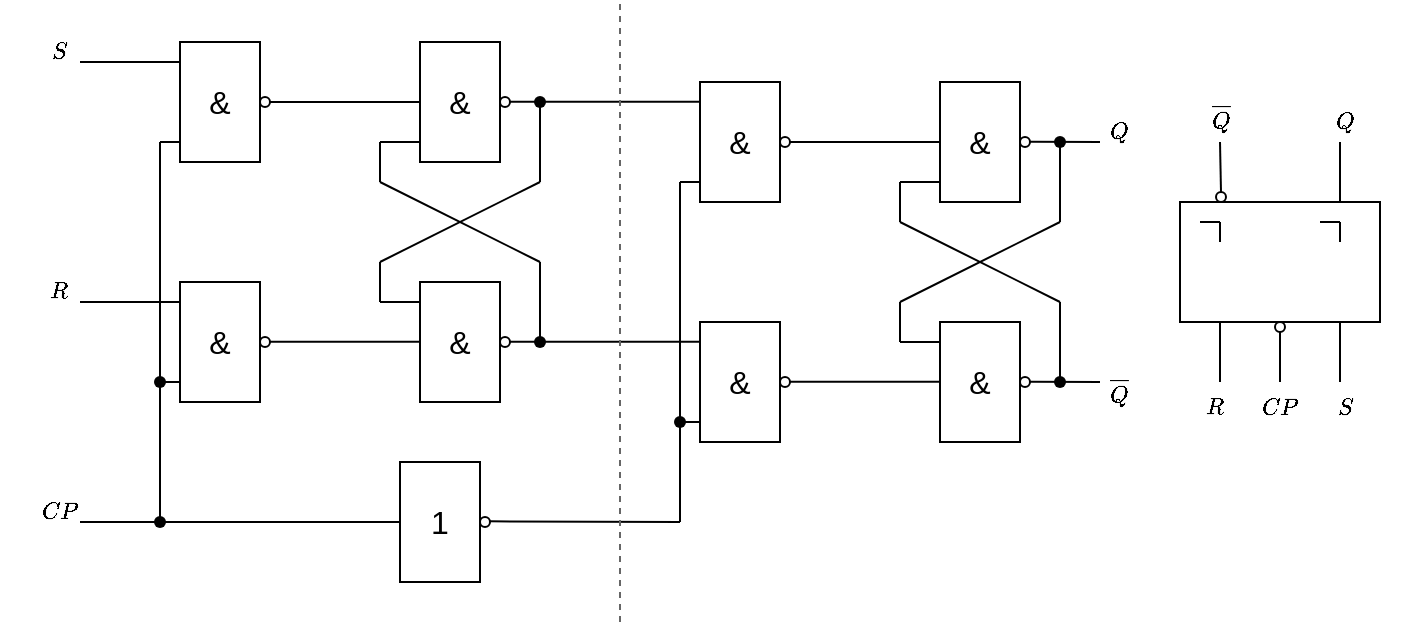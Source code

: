 <mxfile version="21.3.2" type="github">
  <diagram name="第 1 页" id="wmCSbjwYz0xRB0pka1Ez">
    <mxGraphModel dx="1878" dy="628" grid="1" gridSize="10" guides="1" tooltips="1" connect="1" arrows="1" fold="1" page="1" pageScale="1" pageWidth="827" pageHeight="1169" math="1" shadow="0">
      <root>
        <mxCell id="0" />
        <mxCell id="1" parent="0" />
        <mxCell id="-SjRX3zIFBPj9apqSu5r-2" value="&amp;amp;" style="rounded=0;whiteSpace=wrap;html=1;direction=south;fontSize=16;" parent="1" vertex="1">
          <mxGeometry x="320" y="210" width="40" height="60" as="geometry" />
        </mxCell>
        <mxCell id="-SjRX3zIFBPj9apqSu5r-7" value="" style="endArrow=none;html=1;rounded=0;" parent="1" edge="1">
          <mxGeometry width="50" height="50" relative="1" as="geometry">
            <mxPoint x="300" y="260" as="sourcePoint" />
            <mxPoint x="320" y="260" as="targetPoint" />
          </mxGeometry>
        </mxCell>
        <mxCell id="-SjRX3zIFBPj9apqSu5r-15" value="" style="ellipse;whiteSpace=wrap;html=1;aspect=fixed;" parent="1" vertex="1">
          <mxGeometry x="360" y="237.5" width="5" height="5" as="geometry" />
        </mxCell>
        <mxCell id="-SjRX3zIFBPj9apqSu5r-16" value="" style="endArrow=none;html=1;rounded=0;" parent="1" edge="1">
          <mxGeometry width="50" height="50" relative="1" as="geometry">
            <mxPoint x="400" y="240" as="sourcePoint" />
            <mxPoint x="365" y="239.84" as="targetPoint" />
          </mxGeometry>
        </mxCell>
        <mxCell id="-SjRX3zIFBPj9apqSu5r-17" value="" style="shape=waypoint;sketch=0;fillStyle=solid;size=6;pointerEvents=1;points=[];fillColor=none;resizable=0;rotatable=0;perimeter=centerPerimeter;snapToPoint=1;" parent="1" vertex="1">
          <mxGeometry x="370" y="230" width="20" height="20" as="geometry" />
        </mxCell>
        <mxCell id="-SjRX3zIFBPj9apqSu5r-22" value="&amp;amp;" style="rounded=0;whiteSpace=wrap;html=1;direction=south;fontSize=16;" parent="1" vertex="1">
          <mxGeometry x="320" y="330" width="40" height="60" as="geometry" />
        </mxCell>
        <mxCell id="-SjRX3zIFBPj9apqSu5r-23" value="" style="endArrow=none;html=1;rounded=0;" parent="1" edge="1">
          <mxGeometry width="50" height="50" relative="1" as="geometry">
            <mxPoint x="300" y="340" as="sourcePoint" />
            <mxPoint x="320" y="340" as="targetPoint" />
          </mxGeometry>
        </mxCell>
        <mxCell id="-SjRX3zIFBPj9apqSu5r-25" value="" style="endArrow=none;html=1;rounded=0;" parent="1" edge="1">
          <mxGeometry width="50" height="50" relative="1" as="geometry">
            <mxPoint x="300" y="280" as="sourcePoint" />
            <mxPoint x="300" y="260" as="targetPoint" />
          </mxGeometry>
        </mxCell>
        <mxCell id="-SjRX3zIFBPj9apqSu5r-26" value="" style="endArrow=none;html=1;rounded=0;" parent="1" edge="1">
          <mxGeometry width="50" height="50" relative="1" as="geometry">
            <mxPoint x="380" y="320" as="sourcePoint" />
            <mxPoint x="300" y="280" as="targetPoint" />
          </mxGeometry>
        </mxCell>
        <mxCell id="-SjRX3zIFBPj9apqSu5r-27" value="" style="endArrow=none;html=1;rounded=0;" parent="1" edge="1">
          <mxGeometry width="50" height="50" relative="1" as="geometry">
            <mxPoint x="300" y="340" as="sourcePoint" />
            <mxPoint x="300" y="320" as="targetPoint" />
          </mxGeometry>
        </mxCell>
        <mxCell id="-SjRX3zIFBPj9apqSu5r-28" value="" style="endArrow=none;html=1;rounded=0;" parent="1" edge="1">
          <mxGeometry width="50" height="50" relative="1" as="geometry">
            <mxPoint x="300" y="320" as="sourcePoint" />
            <mxPoint x="380" y="280" as="targetPoint" />
          </mxGeometry>
        </mxCell>
        <mxCell id="-SjRX3zIFBPj9apqSu5r-29" value="" style="ellipse;whiteSpace=wrap;html=1;aspect=fixed;" parent="1" vertex="1">
          <mxGeometry x="360" y="357.5" width="5" height="5" as="geometry" />
        </mxCell>
        <mxCell id="-SjRX3zIFBPj9apqSu5r-30" value="" style="endArrow=none;html=1;rounded=0;" parent="1" edge="1">
          <mxGeometry width="50" height="50" relative="1" as="geometry">
            <mxPoint x="400" y="360" as="sourcePoint" />
            <mxPoint x="365" y="359.84" as="targetPoint" />
          </mxGeometry>
        </mxCell>
        <mxCell id="-SjRX3zIFBPj9apqSu5r-31" value="" style="shape=waypoint;sketch=0;fillStyle=solid;size=6;pointerEvents=1;points=[];fillColor=none;resizable=0;rotatable=0;perimeter=centerPerimeter;snapToPoint=1;" parent="1" vertex="1">
          <mxGeometry x="370" y="350" width="20" height="20" as="geometry" />
        </mxCell>
        <mxCell id="-SjRX3zIFBPj9apqSu5r-32" value="" style="endArrow=none;html=1;rounded=0;exitX=0.117;exitY=0.686;exitDx=0;exitDy=0;exitPerimeter=0;" parent="1" source="-SjRX3zIFBPj9apqSu5r-31" edge="1">
          <mxGeometry width="50" height="50" relative="1" as="geometry">
            <mxPoint x="330" y="370" as="sourcePoint" />
            <mxPoint x="380" y="320" as="targetPoint" />
          </mxGeometry>
        </mxCell>
        <mxCell id="-SjRX3zIFBPj9apqSu5r-33" value="" style="endArrow=none;html=1;rounded=0;" parent="1" target="-SjRX3zIFBPj9apqSu5r-17" edge="1">
          <mxGeometry width="50" height="50" relative="1" as="geometry">
            <mxPoint x="380" y="280" as="sourcePoint" />
            <mxPoint x="430" y="230" as="targetPoint" />
          </mxGeometry>
        </mxCell>
        <mxCell id="-SjRX3zIFBPj9apqSu5r-36" value="$$\overline{Q}$$" style="text;html=1;strokeColor=none;fillColor=none;align=center;verticalAlign=middle;whiteSpace=wrap;rounded=0;fontSize=10;" parent="1" vertex="1">
          <mxGeometry x="380" y="350" width="60" height="30" as="geometry" />
        </mxCell>
        <mxCell id="-SjRX3zIFBPj9apqSu5r-37" value="$$Q$$" style="text;html=1;strokeColor=none;fillColor=none;align=center;verticalAlign=middle;whiteSpace=wrap;rounded=0;fontSize=10;" parent="1" vertex="1">
          <mxGeometry x="380" y="220" width="60" height="30" as="geometry" />
        </mxCell>
        <mxCell id="g9OyC2hgeesEp-PIXYKm-16" value="&amp;amp;" style="rounded=0;whiteSpace=wrap;html=1;direction=south;fontSize=16;" parent="1" vertex="1">
          <mxGeometry x="200" y="210" width="40" height="60" as="geometry" />
        </mxCell>
        <mxCell id="g9OyC2hgeesEp-PIXYKm-17" value="" style="ellipse;whiteSpace=wrap;html=1;aspect=fixed;" parent="1" vertex="1">
          <mxGeometry x="240" y="237.5" width="5" height="5" as="geometry" />
        </mxCell>
        <mxCell id="g9OyC2hgeesEp-PIXYKm-18" value="&amp;amp;" style="rounded=0;whiteSpace=wrap;html=1;direction=south;fontSize=16;" parent="1" vertex="1">
          <mxGeometry x="200" y="330" width="40" height="60" as="geometry" />
        </mxCell>
        <mxCell id="g9OyC2hgeesEp-PIXYKm-19" value="" style="ellipse;whiteSpace=wrap;html=1;aspect=fixed;" parent="1" vertex="1">
          <mxGeometry x="240" y="357.5" width="5" height="5" as="geometry" />
        </mxCell>
        <mxCell id="g9OyC2hgeesEp-PIXYKm-24" value="" style="endArrow=none;html=1;rounded=0;exitX=1;exitY=0.5;exitDx=0;exitDy=0;" parent="1" source="g9OyC2hgeesEp-PIXYKm-17" edge="1">
          <mxGeometry width="50" height="50" relative="1" as="geometry">
            <mxPoint x="270" y="240" as="sourcePoint" />
            <mxPoint x="320" y="240" as="targetPoint" />
          </mxGeometry>
        </mxCell>
        <mxCell id="g9OyC2hgeesEp-PIXYKm-25" value="" style="endArrow=none;html=1;rounded=0;exitX=1;exitY=0.5;exitDx=0;exitDy=0;" parent="1" edge="1">
          <mxGeometry width="50" height="50" relative="1" as="geometry">
            <mxPoint x="245" y="359.83" as="sourcePoint" />
            <mxPoint x="320" y="359.83" as="targetPoint" />
          </mxGeometry>
        </mxCell>
        <mxCell id="g9OyC2hgeesEp-PIXYKm-30" value="" style="endArrow=none;html=1;rounded=0;" parent="1" edge="1">
          <mxGeometry width="50" height="50" relative="1" as="geometry">
            <mxPoint x="190" y="260" as="sourcePoint" />
            <mxPoint x="200" y="260" as="targetPoint" />
          </mxGeometry>
        </mxCell>
        <mxCell id="g9OyC2hgeesEp-PIXYKm-31" value="" style="endArrow=none;html=1;rounded=0;" parent="1" edge="1">
          <mxGeometry width="50" height="50" relative="1" as="geometry">
            <mxPoint x="190" y="380" as="sourcePoint" />
            <mxPoint x="190" y="260" as="targetPoint" />
          </mxGeometry>
        </mxCell>
        <mxCell id="g9OyC2hgeesEp-PIXYKm-48" value="" style="endArrow=none;html=1;rounded=0;" parent="1" edge="1">
          <mxGeometry width="50" height="50" relative="1" as="geometry">
            <mxPoint x="100" y="360" as="sourcePoint" />
            <mxPoint x="100" y="360" as="targetPoint" />
          </mxGeometry>
        </mxCell>
        <mxCell id="9rrzOVjiDss7ItD-uHwb-2" value="" style="endArrow=none;html=1;rounded=0;" edge="1" parent="1">
          <mxGeometry width="50" height="50" relative="1" as="geometry">
            <mxPoint x="190" y="380" as="sourcePoint" />
            <mxPoint x="200" y="380" as="targetPoint" />
          </mxGeometry>
        </mxCell>
        <mxCell id="9rrzOVjiDss7ItD-uHwb-3" value="" style="shape=waypoint;sketch=0;fillStyle=solid;size=6;pointerEvents=1;points=[];fillColor=none;resizable=0;rotatable=0;perimeter=centerPerimeter;snapToPoint=1;" vertex="1" parent="1">
          <mxGeometry x="180" y="370" width="20" height="20" as="geometry" />
        </mxCell>
        <mxCell id="9rrzOVjiDss7ItD-uHwb-4" value="" style="endArrow=none;html=1;rounded=0;" edge="1" parent="1">
          <mxGeometry width="50" height="50" relative="1" as="geometry">
            <mxPoint x="190" y="430" as="sourcePoint" />
            <mxPoint x="190" y="380" as="targetPoint" />
          </mxGeometry>
        </mxCell>
        <mxCell id="9rrzOVjiDss7ItD-uHwb-5" value="&amp;amp;" style="rounded=0;whiteSpace=wrap;html=1;direction=south;fontSize=16;" vertex="1" parent="1">
          <mxGeometry x="60" y="190" width="40" height="60" as="geometry" />
        </mxCell>
        <mxCell id="9rrzOVjiDss7ItD-uHwb-6" value="" style="endArrow=none;html=1;rounded=0;" edge="1" parent="1">
          <mxGeometry width="50" height="50" relative="1" as="geometry">
            <mxPoint x="40" y="240" as="sourcePoint" />
            <mxPoint x="60" y="240" as="targetPoint" />
          </mxGeometry>
        </mxCell>
        <mxCell id="9rrzOVjiDss7ItD-uHwb-7" value="" style="ellipse;whiteSpace=wrap;html=1;aspect=fixed;" vertex="1" parent="1">
          <mxGeometry x="100" y="217.5" width="5" height="5" as="geometry" />
        </mxCell>
        <mxCell id="9rrzOVjiDss7ItD-uHwb-8" value="" style="endArrow=none;html=1;rounded=0;exitX=0.164;exitY=1;exitDx=0;exitDy=0;exitPerimeter=0;" edge="1" parent="1" source="g9OyC2hgeesEp-PIXYKm-16">
          <mxGeometry width="50" height="50" relative="1" as="geometry">
            <mxPoint x="190" y="220" as="sourcePoint" />
            <mxPoint x="105" y="219.84" as="targetPoint" />
          </mxGeometry>
        </mxCell>
        <mxCell id="9rrzOVjiDss7ItD-uHwb-9" value="" style="shape=waypoint;sketch=0;fillStyle=solid;size=6;pointerEvents=1;points=[];fillColor=none;resizable=0;rotatable=0;perimeter=centerPerimeter;snapToPoint=1;" vertex="1" parent="1">
          <mxGeometry x="110" y="210" width="20" height="20" as="geometry" />
        </mxCell>
        <mxCell id="9rrzOVjiDss7ItD-uHwb-10" value="&amp;amp;" style="rounded=0;whiteSpace=wrap;html=1;direction=south;fontSize=16;" vertex="1" parent="1">
          <mxGeometry x="60" y="310" width="40" height="60" as="geometry" />
        </mxCell>
        <mxCell id="9rrzOVjiDss7ItD-uHwb-11" value="" style="endArrow=none;html=1;rounded=0;" edge="1" parent="1">
          <mxGeometry width="50" height="50" relative="1" as="geometry">
            <mxPoint x="40" y="320" as="sourcePoint" />
            <mxPoint x="60" y="320" as="targetPoint" />
          </mxGeometry>
        </mxCell>
        <mxCell id="9rrzOVjiDss7ItD-uHwb-12" value="" style="endArrow=none;html=1;rounded=0;" edge="1" parent="1">
          <mxGeometry width="50" height="50" relative="1" as="geometry">
            <mxPoint x="40" y="260" as="sourcePoint" />
            <mxPoint x="40" y="240" as="targetPoint" />
          </mxGeometry>
        </mxCell>
        <mxCell id="9rrzOVjiDss7ItD-uHwb-13" value="" style="endArrow=none;html=1;rounded=0;" edge="1" parent="1">
          <mxGeometry width="50" height="50" relative="1" as="geometry">
            <mxPoint x="120" y="300" as="sourcePoint" />
            <mxPoint x="40" y="260" as="targetPoint" />
          </mxGeometry>
        </mxCell>
        <mxCell id="9rrzOVjiDss7ItD-uHwb-14" value="" style="endArrow=none;html=1;rounded=0;" edge="1" parent="1">
          <mxGeometry width="50" height="50" relative="1" as="geometry">
            <mxPoint x="40" y="320" as="sourcePoint" />
            <mxPoint x="40" y="300" as="targetPoint" />
          </mxGeometry>
        </mxCell>
        <mxCell id="9rrzOVjiDss7ItD-uHwb-15" value="" style="endArrow=none;html=1;rounded=0;" edge="1" parent="1">
          <mxGeometry width="50" height="50" relative="1" as="geometry">
            <mxPoint x="40" y="300" as="sourcePoint" />
            <mxPoint x="120" y="260" as="targetPoint" />
          </mxGeometry>
        </mxCell>
        <mxCell id="9rrzOVjiDss7ItD-uHwb-16" value="" style="ellipse;whiteSpace=wrap;html=1;aspect=fixed;" vertex="1" parent="1">
          <mxGeometry x="100" y="337.5" width="5" height="5" as="geometry" />
        </mxCell>
        <mxCell id="9rrzOVjiDss7ItD-uHwb-17" value="" style="endArrow=none;html=1;rounded=0;exitX=0.164;exitY=1;exitDx=0;exitDy=0;exitPerimeter=0;" edge="1" parent="1" source="g9OyC2hgeesEp-PIXYKm-18">
          <mxGeometry width="50" height="50" relative="1" as="geometry">
            <mxPoint x="180" y="340" as="sourcePoint" />
            <mxPoint x="105" y="339.84" as="targetPoint" />
          </mxGeometry>
        </mxCell>
        <mxCell id="9rrzOVjiDss7ItD-uHwb-18" value="" style="shape=waypoint;sketch=0;fillStyle=solid;size=6;pointerEvents=1;points=[];fillColor=none;resizable=0;rotatable=0;perimeter=centerPerimeter;snapToPoint=1;" vertex="1" parent="1">
          <mxGeometry x="110" y="330" width="20" height="20" as="geometry" />
        </mxCell>
        <mxCell id="9rrzOVjiDss7ItD-uHwb-19" value="" style="endArrow=none;html=1;rounded=0;exitX=0.117;exitY=0.686;exitDx=0;exitDy=0;exitPerimeter=0;" edge="1" parent="1" source="9rrzOVjiDss7ItD-uHwb-18">
          <mxGeometry width="50" height="50" relative="1" as="geometry">
            <mxPoint x="70" y="350" as="sourcePoint" />
            <mxPoint x="120" y="300" as="targetPoint" />
          </mxGeometry>
        </mxCell>
        <mxCell id="9rrzOVjiDss7ItD-uHwb-20" value="" style="endArrow=none;html=1;rounded=0;" edge="1" parent="1" target="9rrzOVjiDss7ItD-uHwb-9">
          <mxGeometry width="50" height="50" relative="1" as="geometry">
            <mxPoint x="120" y="260" as="sourcePoint" />
            <mxPoint x="170" y="210" as="targetPoint" />
          </mxGeometry>
        </mxCell>
        <mxCell id="9rrzOVjiDss7ItD-uHwb-21" value="&amp;amp;" style="rounded=0;whiteSpace=wrap;html=1;direction=south;fontSize=16;" vertex="1" parent="1">
          <mxGeometry x="-60" y="190" width="40" height="60" as="geometry" />
        </mxCell>
        <mxCell id="9rrzOVjiDss7ItD-uHwb-22" value="" style="ellipse;whiteSpace=wrap;html=1;aspect=fixed;" vertex="1" parent="1">
          <mxGeometry x="-20" y="217.5" width="5" height="5" as="geometry" />
        </mxCell>
        <mxCell id="9rrzOVjiDss7ItD-uHwb-23" value="&amp;amp;" style="rounded=0;whiteSpace=wrap;html=1;direction=south;fontSize=16;" vertex="1" parent="1">
          <mxGeometry x="-60" y="310" width="40" height="60" as="geometry" />
        </mxCell>
        <mxCell id="9rrzOVjiDss7ItD-uHwb-24" value="" style="ellipse;whiteSpace=wrap;html=1;aspect=fixed;" vertex="1" parent="1">
          <mxGeometry x="-20" y="337.5" width="5" height="5" as="geometry" />
        </mxCell>
        <mxCell id="9rrzOVjiDss7ItD-uHwb-25" value="" style="endArrow=none;html=1;rounded=0;exitX=1;exitY=0.5;exitDx=0;exitDy=0;" edge="1" parent="1" source="9rrzOVjiDss7ItD-uHwb-22">
          <mxGeometry width="50" height="50" relative="1" as="geometry">
            <mxPoint x="10" y="220" as="sourcePoint" />
            <mxPoint x="60" y="220" as="targetPoint" />
          </mxGeometry>
        </mxCell>
        <mxCell id="9rrzOVjiDss7ItD-uHwb-26" value="" style="endArrow=none;html=1;rounded=0;exitX=1;exitY=0.5;exitDx=0;exitDy=0;" edge="1" parent="1">
          <mxGeometry width="50" height="50" relative="1" as="geometry">
            <mxPoint x="-15" y="339.83" as="sourcePoint" />
            <mxPoint x="60" y="339.83" as="targetPoint" />
          </mxGeometry>
        </mxCell>
        <mxCell id="9rrzOVjiDss7ItD-uHwb-27" value="" style="endArrow=none;html=1;rounded=0;" edge="1" parent="1">
          <mxGeometry width="50" height="50" relative="1" as="geometry">
            <mxPoint x="-70" y="240" as="sourcePoint" />
            <mxPoint x="-60" y="240" as="targetPoint" />
          </mxGeometry>
        </mxCell>
        <mxCell id="9rrzOVjiDss7ItD-uHwb-28" value="" style="endArrow=none;html=1;rounded=0;" edge="1" parent="1">
          <mxGeometry width="50" height="50" relative="1" as="geometry">
            <mxPoint x="-70" y="360" as="sourcePoint" />
            <mxPoint x="-70" y="240" as="targetPoint" />
          </mxGeometry>
        </mxCell>
        <mxCell id="9rrzOVjiDss7ItD-uHwb-29" value="" style="endArrow=none;html=1;rounded=0;" edge="1" parent="1">
          <mxGeometry width="50" height="50" relative="1" as="geometry">
            <mxPoint x="-70" y="360" as="sourcePoint" />
            <mxPoint x="-60" y="360" as="targetPoint" />
          </mxGeometry>
        </mxCell>
        <mxCell id="9rrzOVjiDss7ItD-uHwb-30" value="" style="shape=waypoint;sketch=0;fillStyle=solid;size=6;pointerEvents=1;points=[];fillColor=none;resizable=0;rotatable=0;perimeter=centerPerimeter;snapToPoint=1;" vertex="1" parent="1">
          <mxGeometry x="-80" y="350" width="20" height="20" as="geometry" />
        </mxCell>
        <mxCell id="9rrzOVjiDss7ItD-uHwb-31" value="" style="endArrow=none;html=1;rounded=0;" edge="1" parent="1" source="9rrzOVjiDss7ItD-uHwb-40">
          <mxGeometry width="50" height="50" relative="1" as="geometry">
            <mxPoint x="-70" y="430" as="sourcePoint" />
            <mxPoint x="-70" y="360" as="targetPoint" />
          </mxGeometry>
        </mxCell>
        <mxCell id="9rrzOVjiDss7ItD-uHwb-32" value="1" style="rounded=0;whiteSpace=wrap;html=1;direction=south;fontSize=16;" vertex="1" parent="1">
          <mxGeometry x="50.0" y="400.0" width="40" height="60" as="geometry" />
        </mxCell>
        <mxCell id="9rrzOVjiDss7ItD-uHwb-33" value="" style="endArrow=none;html=1;rounded=0;" edge="1" parent="1">
          <mxGeometry width="50" height="50" relative="1" as="geometry">
            <mxPoint x="-110" y="430" as="sourcePoint" />
            <mxPoint x="50.0" y="430.0" as="targetPoint" />
            <Array as="points">
              <mxPoint x="30.0" y="430.0" />
            </Array>
          </mxGeometry>
        </mxCell>
        <mxCell id="9rrzOVjiDss7ItD-uHwb-34" value="" style="ellipse;whiteSpace=wrap;html=1;aspect=fixed;" vertex="1" parent="1">
          <mxGeometry x="90.0" y="427.5" width="5" height="5" as="geometry" />
        </mxCell>
        <mxCell id="9rrzOVjiDss7ItD-uHwb-35" value="" style="endArrow=none;html=1;rounded=0;" edge="1" parent="1">
          <mxGeometry width="50" height="50" relative="1" as="geometry">
            <mxPoint x="95.0" y="429.66" as="sourcePoint" />
            <mxPoint x="190" y="430" as="targetPoint" />
          </mxGeometry>
        </mxCell>
        <mxCell id="9rrzOVjiDss7ItD-uHwb-36" value="" style="endArrow=none;html=1;rounded=0;" edge="1" parent="1">
          <mxGeometry width="50" height="50" relative="1" as="geometry">
            <mxPoint x="-110" y="200" as="sourcePoint" />
            <mxPoint x="-60" y="200" as="targetPoint" />
          </mxGeometry>
        </mxCell>
        <mxCell id="9rrzOVjiDss7ItD-uHwb-37" value="" style="endArrow=none;html=1;rounded=0;" edge="1" parent="1">
          <mxGeometry width="50" height="50" relative="1" as="geometry">
            <mxPoint x="-110" y="320" as="sourcePoint" />
            <mxPoint x="-60" y="320" as="targetPoint" />
          </mxGeometry>
        </mxCell>
        <mxCell id="9rrzOVjiDss7ItD-uHwb-38" value="$$S$$" style="text;html=1;strokeColor=none;fillColor=none;align=center;verticalAlign=middle;whiteSpace=wrap;rounded=0;fontSize=10;" vertex="1" parent="1">
          <mxGeometry x="-150" y="180" width="60" height="30" as="geometry" />
        </mxCell>
        <mxCell id="9rrzOVjiDss7ItD-uHwb-39" value="$$R$$" style="text;html=1;strokeColor=none;fillColor=none;align=center;verticalAlign=middle;whiteSpace=wrap;rounded=0;fontSize=10;" vertex="1" parent="1">
          <mxGeometry x="-150" y="300" width="60" height="30" as="geometry" />
        </mxCell>
        <mxCell id="9rrzOVjiDss7ItD-uHwb-40" value="" style="shape=waypoint;sketch=0;fillStyle=solid;size=6;pointerEvents=1;points=[];fillColor=none;resizable=0;rotatable=0;perimeter=centerPerimeter;snapToPoint=1;" vertex="1" parent="1">
          <mxGeometry x="-80" y="420" width="20" height="20" as="geometry" />
        </mxCell>
        <mxCell id="9rrzOVjiDss7ItD-uHwb-41" value="$$CP$$" style="text;html=1;strokeColor=none;fillColor=none;align=center;verticalAlign=middle;whiteSpace=wrap;rounded=0;fontSize=10;" vertex="1" parent="1">
          <mxGeometry x="-150" y="410" width="60" height="30" as="geometry" />
        </mxCell>
        <mxCell id="9rrzOVjiDss7ItD-uHwb-42" value="" style="endArrow=none;dashed=1;html=1;rounded=0;fontSize=11;fillColor=#f5f5f5;strokeColor=#666666;" edge="1" parent="1">
          <mxGeometry width="50" height="50" relative="1" as="geometry">
            <mxPoint x="160" y="480" as="sourcePoint" />
            <mxPoint x="160" y="170" as="targetPoint" />
          </mxGeometry>
        </mxCell>
        <mxCell id="9rrzOVjiDss7ItD-uHwb-43" value="" style="rounded=0;whiteSpace=wrap;html=1;" vertex="1" parent="1">
          <mxGeometry x="440" y="270" width="100" height="60" as="geometry" />
        </mxCell>
        <mxCell id="9rrzOVjiDss7ItD-uHwb-44" value="" style="ellipse;whiteSpace=wrap;html=1;aspect=fixed;" vertex="1" parent="1">
          <mxGeometry x="487.5" y="330" width="5" height="5" as="geometry" />
        </mxCell>
        <mxCell id="9rrzOVjiDss7ItD-uHwb-46" value="" style="endArrow=none;html=1;rounded=0;" edge="1" parent="1">
          <mxGeometry width="50" height="50" relative="1" as="geometry">
            <mxPoint x="460" y="360" as="sourcePoint" />
            <mxPoint x="460" y="330" as="targetPoint" />
          </mxGeometry>
        </mxCell>
        <mxCell id="9rrzOVjiDss7ItD-uHwb-48" value="" style="endArrow=none;html=1;rounded=0;entryX=0.5;entryY=1;entryDx=0;entryDy=0;" edge="1" parent="1" target="9rrzOVjiDss7ItD-uHwb-44">
          <mxGeometry width="50" height="50" relative="1" as="geometry">
            <mxPoint x="490" y="360" as="sourcePoint" />
            <mxPoint x="490" y="340" as="targetPoint" />
          </mxGeometry>
        </mxCell>
        <mxCell id="9rrzOVjiDss7ItD-uHwb-49" value="" style="endArrow=none;html=1;rounded=0;" edge="1" parent="1">
          <mxGeometry width="50" height="50" relative="1" as="geometry">
            <mxPoint x="520" y="360" as="sourcePoint" />
            <mxPoint x="520" y="330" as="targetPoint" />
          </mxGeometry>
        </mxCell>
        <mxCell id="9rrzOVjiDss7ItD-uHwb-50" value="$$R$$" style="text;html=1;strokeColor=none;fillColor=none;align=center;verticalAlign=middle;whiteSpace=wrap;rounded=0;fontSize=10;" vertex="1" parent="1">
          <mxGeometry x="427.5" y="357.5" width="60" height="30" as="geometry" />
        </mxCell>
        <mxCell id="9rrzOVjiDss7ItD-uHwb-51" value="$$S$$" style="text;html=1;strokeColor=none;fillColor=none;align=center;verticalAlign=middle;whiteSpace=wrap;rounded=0;fontSize=10;" vertex="1" parent="1">
          <mxGeometry x="492.5" y="357.5" width="60" height="30" as="geometry" />
        </mxCell>
        <mxCell id="9rrzOVjiDss7ItD-uHwb-52" value="$$CP$$" style="text;html=1;strokeColor=none;fillColor=none;align=center;verticalAlign=middle;whiteSpace=wrap;rounded=0;fontSize=10;" vertex="1" parent="1">
          <mxGeometry x="460" y="357.5" width="60" height="30" as="geometry" />
        </mxCell>
        <mxCell id="9rrzOVjiDss7ItD-uHwb-54" value="" style="endArrow=none;html=1;rounded=0;" edge="1" parent="1">
          <mxGeometry width="50" height="50" relative="1" as="geometry">
            <mxPoint x="520" y="270" as="sourcePoint" />
            <mxPoint x="520" y="240" as="targetPoint" />
          </mxGeometry>
        </mxCell>
        <mxCell id="9rrzOVjiDss7ItD-uHwb-55" value="$$Q$$" style="text;html=1;strokeColor=none;fillColor=none;align=center;verticalAlign=middle;whiteSpace=wrap;rounded=0;fontSize=10;" vertex="1" parent="1">
          <mxGeometry x="492.5" y="214.5" width="60" height="30" as="geometry" />
        </mxCell>
        <mxCell id="9rrzOVjiDss7ItD-uHwb-56" value="$$\overline{Q}$$" style="text;html=1;strokeColor=none;fillColor=none;align=center;verticalAlign=middle;whiteSpace=wrap;rounded=0;fontSize=10;" vertex="1" parent="1">
          <mxGeometry x="430.5" y="212.5" width="60" height="30" as="geometry" />
        </mxCell>
        <mxCell id="9rrzOVjiDss7ItD-uHwb-59" value="" style="group" vertex="1" connectable="0" parent="1">
          <mxGeometry x="450" y="280" width="10" height="10" as="geometry" />
        </mxCell>
        <mxCell id="9rrzOVjiDss7ItD-uHwb-57" value="" style="endArrow=none;html=1;rounded=0;" edge="1" parent="9rrzOVjiDss7ItD-uHwb-59">
          <mxGeometry width="50" height="50" relative="1" as="geometry">
            <mxPoint as="sourcePoint" />
            <mxPoint x="10" as="targetPoint" />
          </mxGeometry>
        </mxCell>
        <mxCell id="9rrzOVjiDss7ItD-uHwb-58" value="" style="endArrow=none;html=1;rounded=0;" edge="1" parent="9rrzOVjiDss7ItD-uHwb-59">
          <mxGeometry width="50" height="50" relative="1" as="geometry">
            <mxPoint x="10" y="10" as="sourcePoint" />
            <mxPoint x="10" as="targetPoint" />
          </mxGeometry>
        </mxCell>
        <mxCell id="9rrzOVjiDss7ItD-uHwb-60" value="" style="group" vertex="1" connectable="0" parent="1">
          <mxGeometry x="510" y="280" width="10" height="10" as="geometry" />
        </mxCell>
        <mxCell id="9rrzOVjiDss7ItD-uHwb-61" value="" style="endArrow=none;html=1;rounded=0;" edge="1" parent="9rrzOVjiDss7ItD-uHwb-60">
          <mxGeometry width="50" height="50" relative="1" as="geometry">
            <mxPoint as="sourcePoint" />
            <mxPoint x="10" as="targetPoint" />
          </mxGeometry>
        </mxCell>
        <mxCell id="9rrzOVjiDss7ItD-uHwb-62" value="" style="endArrow=none;html=1;rounded=0;" edge="1" parent="9rrzOVjiDss7ItD-uHwb-60">
          <mxGeometry width="50" height="50" relative="1" as="geometry">
            <mxPoint x="10" y="10" as="sourcePoint" />
            <mxPoint x="10" as="targetPoint" />
          </mxGeometry>
        </mxCell>
        <mxCell id="9rrzOVjiDss7ItD-uHwb-64" value="" style="ellipse;whiteSpace=wrap;html=1;aspect=fixed;" vertex="1" parent="1">
          <mxGeometry x="458" y="265" width="5" height="5" as="geometry" />
        </mxCell>
        <mxCell id="9rrzOVjiDss7ItD-uHwb-70" value="" style="endArrow=none;html=1;rounded=0;startSize=6;exitX=0.5;exitY=0;exitDx=0;exitDy=0;" edge="1" parent="1" source="9rrzOVjiDss7ItD-uHwb-64">
          <mxGeometry width="50" height="50" relative="1" as="geometry">
            <mxPoint x="460" y="260" as="sourcePoint" />
            <mxPoint x="460" y="240" as="targetPoint" />
          </mxGeometry>
        </mxCell>
      </root>
    </mxGraphModel>
  </diagram>
</mxfile>

